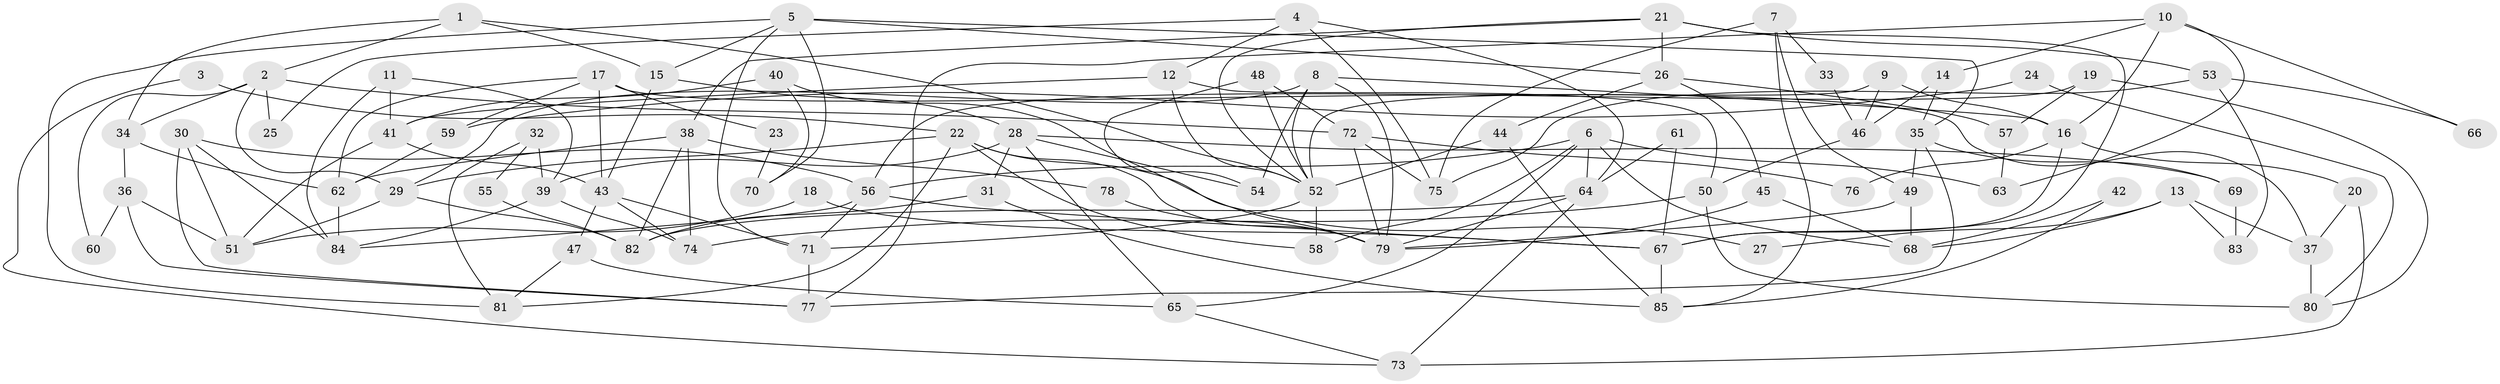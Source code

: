 // Generated by graph-tools (version 1.1) at 2025/11/02/27/25 16:11:22]
// undirected, 85 vertices, 170 edges
graph export_dot {
graph [start="1"]
  node [color=gray90,style=filled];
  1;
  2;
  3;
  4;
  5;
  6;
  7;
  8;
  9;
  10;
  11;
  12;
  13;
  14;
  15;
  16;
  17;
  18;
  19;
  20;
  21;
  22;
  23;
  24;
  25;
  26;
  27;
  28;
  29;
  30;
  31;
  32;
  33;
  34;
  35;
  36;
  37;
  38;
  39;
  40;
  41;
  42;
  43;
  44;
  45;
  46;
  47;
  48;
  49;
  50;
  51;
  52;
  53;
  54;
  55;
  56;
  57;
  58;
  59;
  60;
  61;
  62;
  63;
  64;
  65;
  66;
  67;
  68;
  69;
  70;
  71;
  72;
  73;
  74;
  75;
  76;
  77;
  78;
  79;
  80;
  81;
  82;
  83;
  84;
  85;
  1 -- 2;
  1 -- 52;
  1 -- 15;
  1 -- 34;
  2 -- 34;
  2 -- 72;
  2 -- 25;
  2 -- 29;
  2 -- 60;
  3 -- 22;
  3 -- 73;
  4 -- 64;
  4 -- 75;
  4 -- 12;
  4 -- 25;
  5 -- 15;
  5 -- 35;
  5 -- 26;
  5 -- 70;
  5 -- 71;
  5 -- 81;
  6 -- 56;
  6 -- 65;
  6 -- 58;
  6 -- 63;
  6 -- 64;
  6 -- 68;
  7 -- 85;
  7 -- 49;
  7 -- 33;
  7 -- 75;
  8 -- 52;
  8 -- 79;
  8 -- 16;
  8 -- 29;
  8 -- 54;
  9 -- 46;
  9 -- 16;
  9 -- 52;
  10 -- 77;
  10 -- 63;
  10 -- 14;
  10 -- 16;
  10 -- 66;
  11 -- 41;
  11 -- 39;
  11 -- 84;
  12 -- 52;
  12 -- 41;
  12 -- 50;
  13 -- 37;
  13 -- 68;
  13 -- 27;
  13 -- 83;
  14 -- 35;
  14 -- 46;
  15 -- 43;
  15 -- 28;
  16 -- 20;
  16 -- 67;
  16 -- 76;
  17 -- 62;
  17 -- 43;
  17 -- 23;
  17 -- 37;
  17 -- 59;
  18 -- 67;
  18 -- 51;
  19 -- 80;
  19 -- 56;
  19 -- 57;
  20 -- 73;
  20 -- 37;
  21 -- 52;
  21 -- 67;
  21 -- 26;
  21 -- 38;
  21 -- 53;
  22 -- 29;
  22 -- 58;
  22 -- 27;
  22 -- 79;
  22 -- 81;
  23 -- 70;
  24 -- 59;
  24 -- 80;
  26 -- 44;
  26 -- 45;
  26 -- 57;
  28 -- 69;
  28 -- 31;
  28 -- 39;
  28 -- 54;
  28 -- 65;
  29 -- 51;
  29 -- 82;
  30 -- 77;
  30 -- 84;
  30 -- 51;
  30 -- 56;
  31 -- 85;
  31 -- 82;
  32 -- 39;
  32 -- 81;
  32 -- 55;
  33 -- 46;
  34 -- 62;
  34 -- 36;
  35 -- 77;
  35 -- 49;
  35 -- 69;
  36 -- 51;
  36 -- 60;
  36 -- 77;
  37 -- 80;
  38 -- 82;
  38 -- 62;
  38 -- 74;
  38 -- 78;
  39 -- 84;
  39 -- 74;
  40 -- 41;
  40 -- 79;
  40 -- 70;
  41 -- 51;
  41 -- 43;
  42 -- 85;
  42 -- 68;
  43 -- 74;
  43 -- 47;
  43 -- 71;
  44 -- 52;
  44 -- 85;
  45 -- 79;
  45 -- 68;
  46 -- 50;
  47 -- 81;
  47 -- 65;
  48 -- 52;
  48 -- 54;
  48 -- 72;
  49 -- 68;
  49 -- 79;
  50 -- 74;
  50 -- 80;
  52 -- 71;
  52 -- 58;
  53 -- 75;
  53 -- 66;
  53 -- 83;
  55 -- 82;
  56 -- 71;
  56 -- 67;
  56 -- 84;
  57 -- 63;
  59 -- 62;
  61 -- 67;
  61 -- 64;
  62 -- 84;
  64 -- 82;
  64 -- 73;
  64 -- 79;
  65 -- 73;
  67 -- 85;
  69 -- 83;
  71 -- 77;
  72 -- 79;
  72 -- 75;
  72 -- 76;
  78 -- 79;
}
